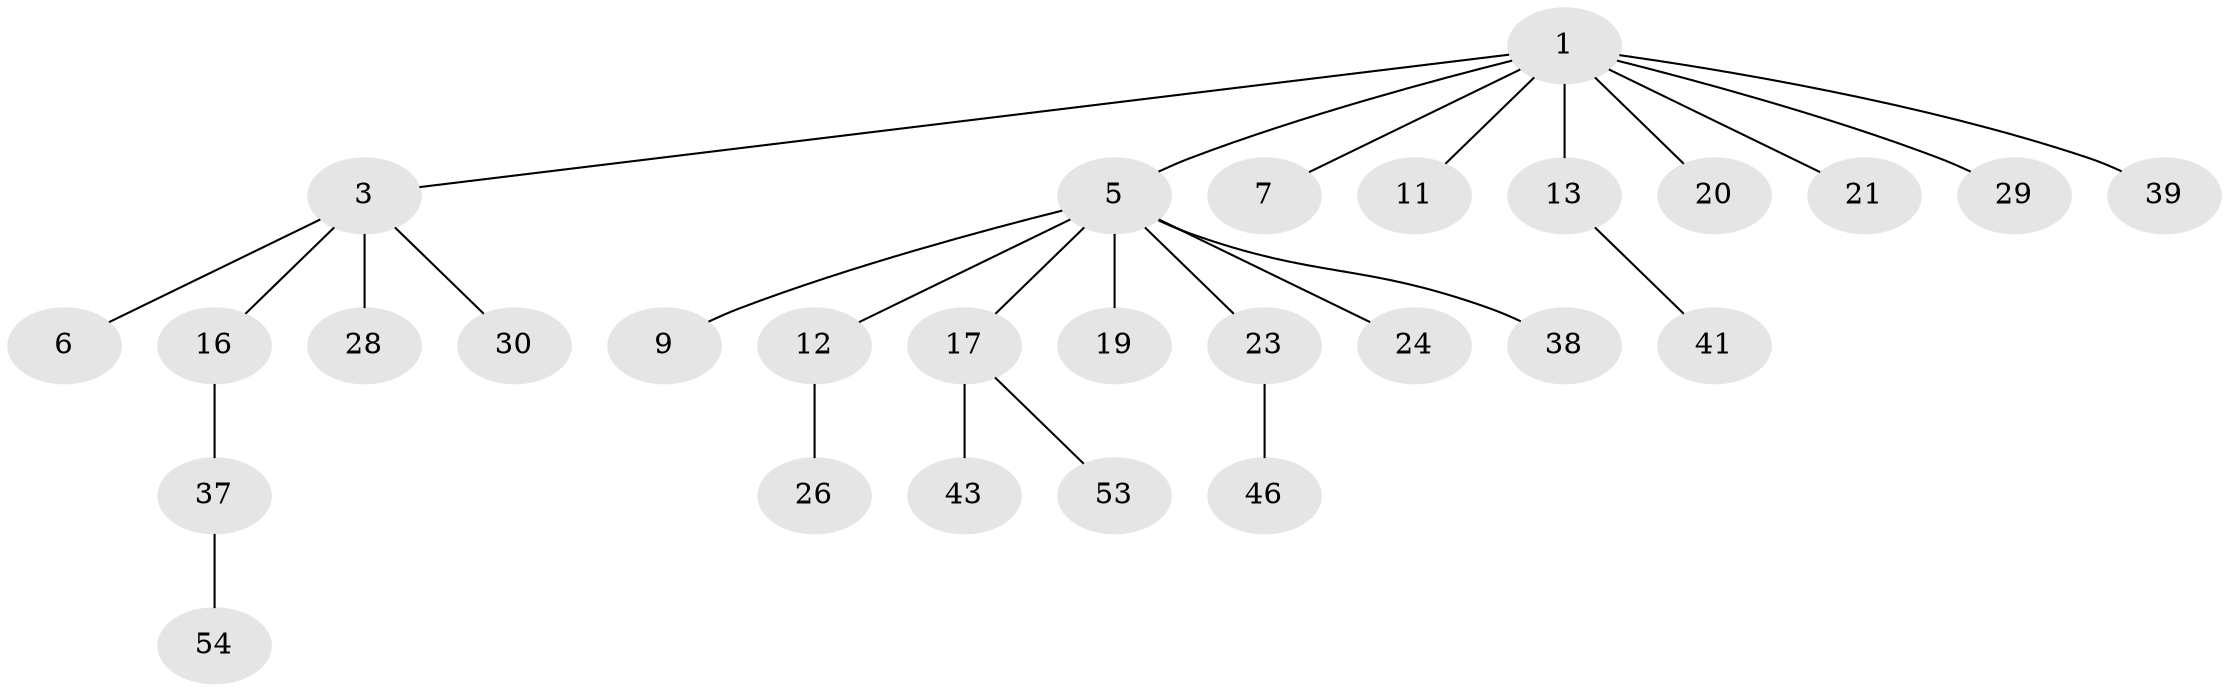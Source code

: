 // original degree distribution, {3: 0.08928571428571429, 5: 0.07142857142857142, 4: 0.017857142857142856, 2: 0.23214285714285715, 1: 0.5535714285714286, 8: 0.017857142857142856, 6: 0.017857142857142856}
// Generated by graph-tools (version 1.1) at 2025/15/03/09/25 04:15:25]
// undirected, 28 vertices, 27 edges
graph export_dot {
graph [start="1"]
  node [color=gray90,style=filled];
  1 [super="+2+4"];
  3;
  5 [super="+8"];
  6 [super="+14"];
  7;
  9 [super="+56"];
  11 [super="+40+42"];
  12 [super="+15+44"];
  13;
  16 [super="+51+49+27"];
  17 [super="+25+18"];
  19 [super="+22+35+48+33"];
  20;
  21 [super="+31"];
  23 [super="+34"];
  24 [super="+55"];
  26;
  28 [super="+52+32"];
  29 [super="+36"];
  30;
  37;
  38 [super="+50"];
  39;
  41;
  43;
  46;
  53;
  54;
  1 -- 3;
  1 -- 7;
  1 -- 39;
  1 -- 29;
  1 -- 20;
  1 -- 5;
  1 -- 21;
  1 -- 11;
  1 -- 13;
  3 -- 6;
  3 -- 16;
  3 -- 28;
  3 -- 30;
  5 -- 38;
  5 -- 9;
  5 -- 12;
  5 -- 17;
  5 -- 19;
  5 -- 23;
  5 -- 24;
  12 -- 26;
  13 -- 41;
  16 -- 37;
  17 -- 43;
  17 -- 53;
  23 -- 46;
  37 -- 54;
}
